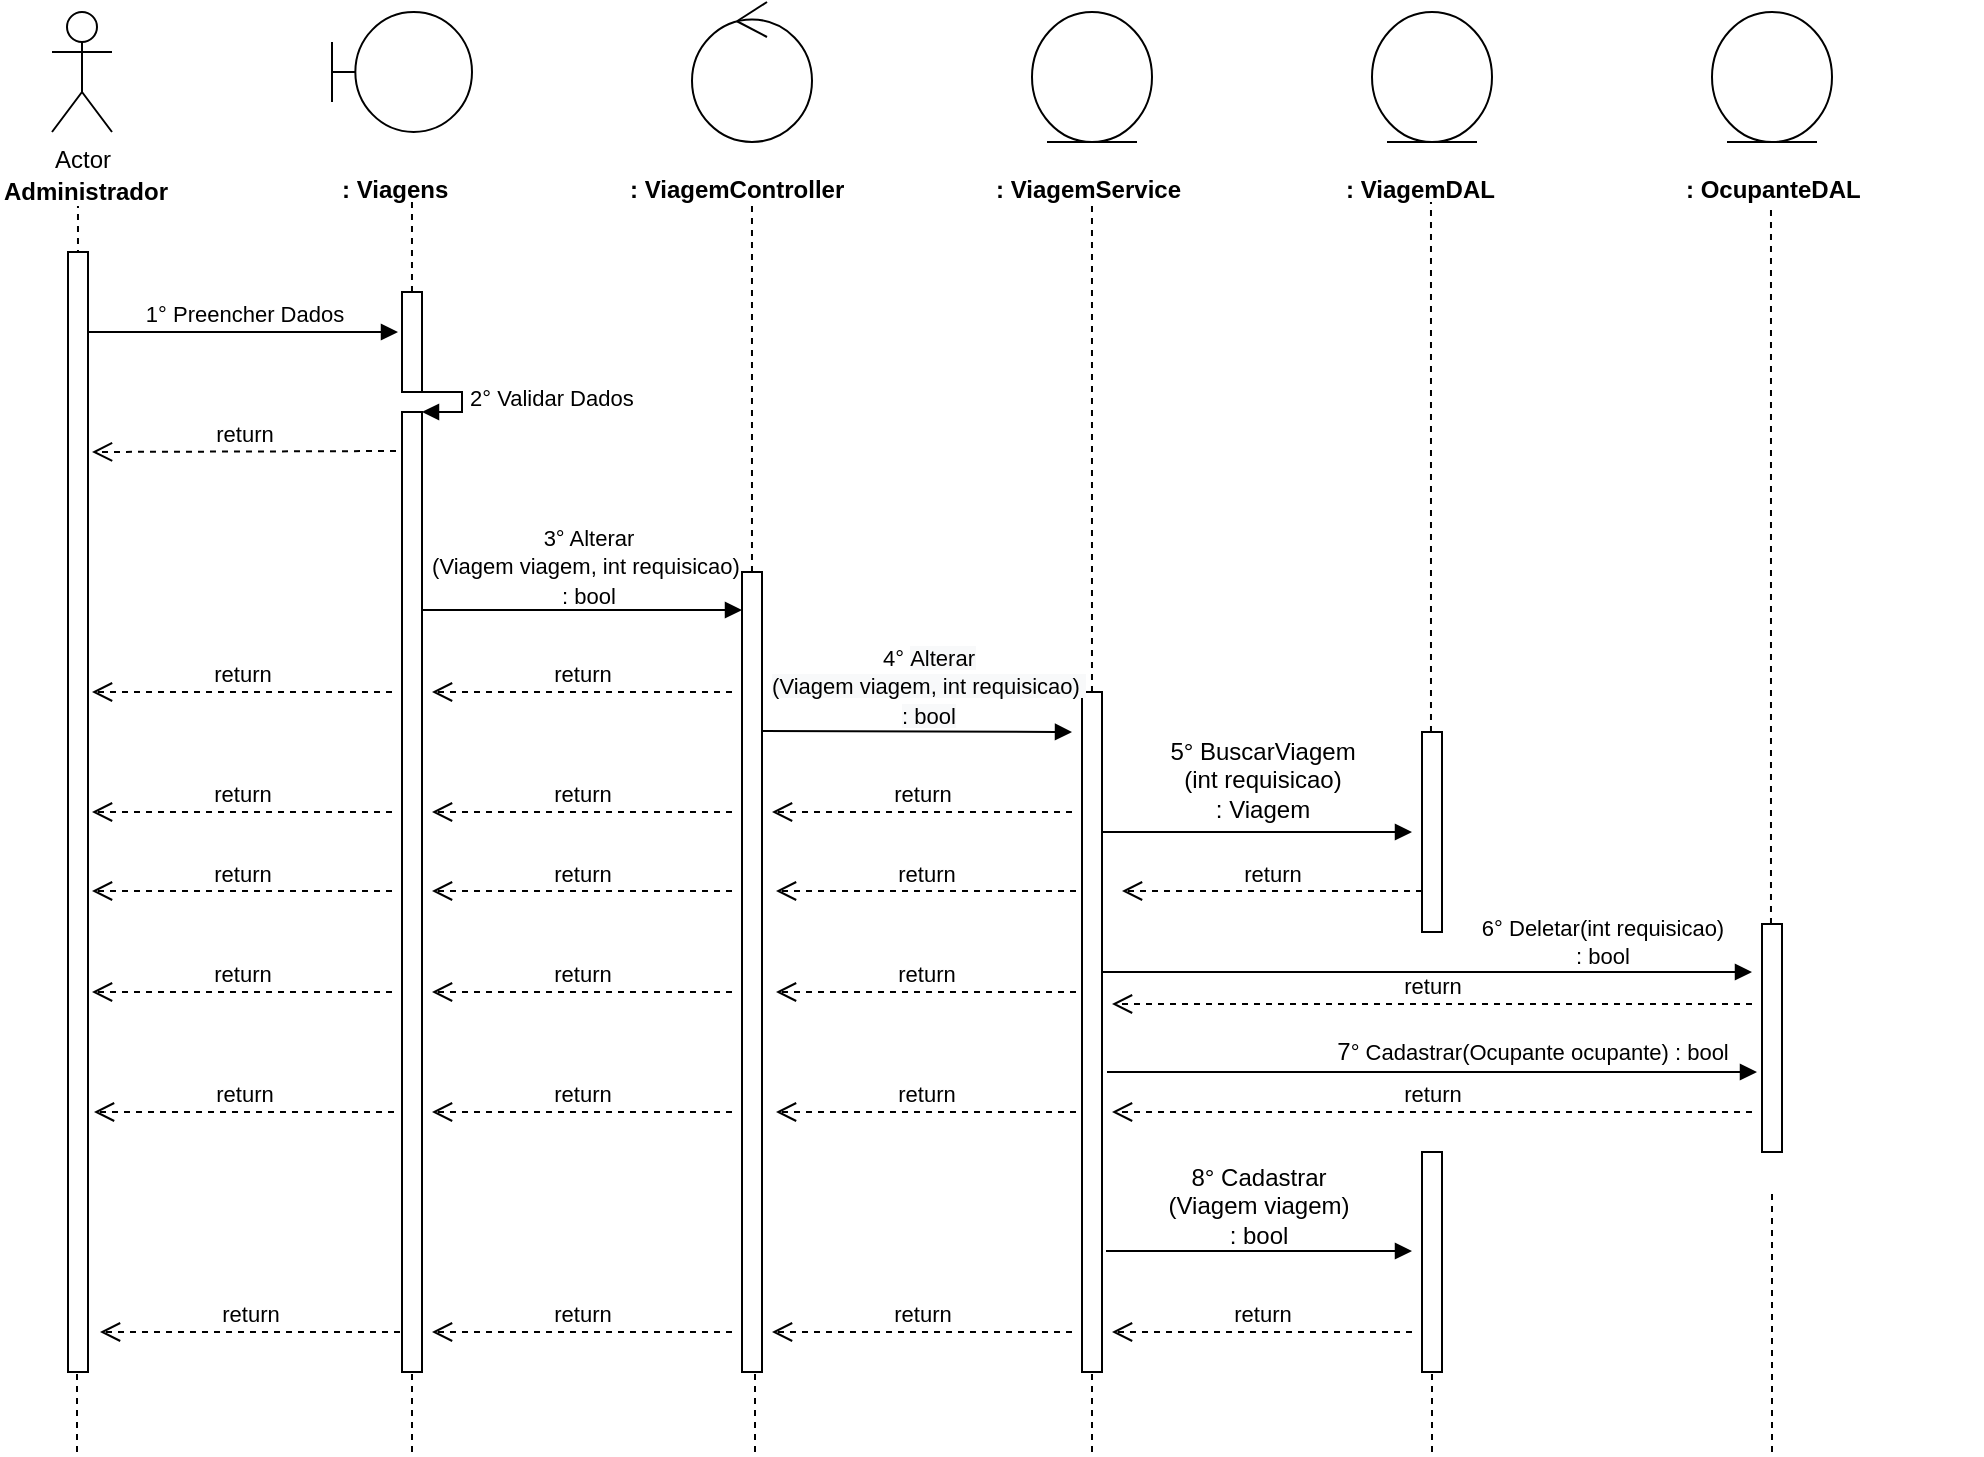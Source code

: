 <mxfile type="device" version="12.2.9" pages="1"><diagram id="5PIvMLJFDgbBGWH3Ssnq" name="Page-1"><mxGraphModel shadow="0" math="0" pageHeight="1169" pageWidth="827" pageScale="1" page="1" fold="1" arrows="1" connect="1" tooltips="1" guides="1" gridSize="10" grid="1" dy="599" dx="1038"><root><mxCell id="0"/><mxCell id="1" parent="0"/><mxCell id="0rl8sCd2smoYntP0GRUY-1" value="Actor" parent="1" vertex="1" style="shape=umlActor;verticalLabelPosition=bottom;labelBackgroundColor=#ffffff;verticalAlign=top;html=1;"><mxGeometry as="geometry" height="60" width="30" y="40" x="120"/></mxCell><mxCell id="0rl8sCd2smoYntP0GRUY-3" value="&lt;b&gt;Administrador&lt;/b&gt;" parent="1" vertex="1" style="text;html=1;resizable=0;points=[];autosize=1;align=left;verticalAlign=top;spacingTop=-4;"><mxGeometry as="geometry" height="20" width="100" y="120" x="94"/></mxCell><mxCell id="0rl8sCd2smoYntP0GRUY-4" value="" parent="1" style="endArrow=none;dashed=1;html=1;entryX=0.511;entryY=1.25;entryDx=0;entryDy=0;entryPerimeter=0;" edge="1"><mxGeometry as="geometry" height="50" width="50" relative="1"><mxPoint as="sourcePoint" y="480" x="133"/><mxPoint as="targetPoint" y="137" x="132.99"/></mxGeometry></mxCell><mxCell id="0rl8sCd2smoYntP0GRUY-8" value="" parent="1" vertex="1" style="shape=umlBoundary;whiteSpace=wrap;html=1;"><mxGeometry as="geometry" height="60" width="70" y="40" x="260"/></mxCell><mxCell id="0rl8sCd2smoYntP0GRUY-11" value="&lt;b&gt;: Viagens&lt;/b&gt;" parent="1" vertex="1" style="text;html=1;"><mxGeometry as="geometry" height="30" width="150" y="115" x="263"/></mxCell><mxCell id="0rl8sCd2smoYntP0GRUY-12" value="" parent="1" style="endArrow=none;dashed=1;html=1;entryX=0.511;entryY=1.25;entryDx=0;entryDy=0;entryPerimeter=0;" edge="1" source="0rl8sCd2smoYntP0GRUY-24"><mxGeometry as="geometry" height="50" width="50" relative="1"><mxPoint as="sourcePoint" y="480" x="300"/><mxPoint as="targetPoint" y="135" x="299.99"/></mxGeometry></mxCell><mxCell id="0rl8sCd2smoYntP0GRUY-13" value="" parent="1" vertex="1" style="ellipse;shape=umlControl;whiteSpace=wrap;html=1;"><mxGeometry as="geometry" height="70" width="60" y="35" x="440"/></mxCell><mxCell id="0rl8sCd2smoYntP0GRUY-14" value="&lt;b&gt;: ViagemController&lt;/b&gt;" parent="1" vertex="1" style="text;html=1;"><mxGeometry as="geometry" height="30" width="150" y="115" x="407"/></mxCell><mxCell id="0rl8sCd2smoYntP0GRUY-15" value="" parent="1" style="endArrow=none;dashed=1;html=1;entryX=0.511;entryY=1.25;entryDx=0;entryDy=0;entryPerimeter=0;" edge="1" source="0rl8sCd2smoYntP0GRUY-33"><mxGeometry as="geometry" height="50" width="50" relative="1"><mxPoint as="sourcePoint" y="480" x="470"/><mxPoint as="targetPoint" y="135" x="469.99"/></mxGeometry></mxCell><mxCell id="0rl8sCd2smoYntP0GRUY-16" value="" parent="1" vertex="1" style="ellipse;shape=umlEntity;whiteSpace=wrap;html=1;"><mxGeometry as="geometry" height="65" width="60" y="40" x="610"/></mxCell><mxCell id="0rl8sCd2smoYntP0GRUY-17" value="&lt;b&gt;: ViagemService&lt;/b&gt;" parent="1" vertex="1" style="text;html=1;"><mxGeometry as="geometry" height="30" width="150" y="115" x="590"/></mxCell><mxCell id="0rl8sCd2smoYntP0GRUY-18" value="" parent="1" vertex="1" style="ellipse;shape=umlEntity;whiteSpace=wrap;html=1;"><mxGeometry as="geometry" height="65" width="60" y="40" x="780"/></mxCell><mxCell id="0rl8sCd2smoYntP0GRUY-19" value="&lt;b&gt;: ViagemDAL&lt;/b&gt;" parent="1" vertex="1" style="text;html=1;"><mxGeometry as="geometry" height="30" width="150" y="115" x="765"/></mxCell><mxCell id="0rl8sCd2smoYntP0GRUY-20" value="" parent="1" style="endArrow=none;dashed=1;html=1;entryX=0.511;entryY=1.25;entryDx=0;entryDy=0;entryPerimeter=0;" edge="1" source="0rl8sCd2smoYntP0GRUY-40"><mxGeometry as="geometry" height="50" width="50" relative="1"><mxPoint as="sourcePoint" y="479" x="640"/><mxPoint as="targetPoint" y="134" x="639.99"/></mxGeometry></mxCell><mxCell id="0rl8sCd2smoYntP0GRUY-21" value="" parent="1" style="endArrow=none;dashed=1;html=1;entryX=0.511;entryY=1.25;entryDx=0;entryDy=0;entryPerimeter=0;" edge="1" source="0rl8sCd2smoYntP0GRUY-45"><mxGeometry as="geometry" height="50" width="50" relative="1"><mxPoint as="sourcePoint" y="480" x="809.5"/><mxPoint as="targetPoint" y="135" x="809.49"/></mxGeometry></mxCell><mxCell id="0rl8sCd2smoYntP0GRUY-22" value="1° Preencher Dados" parent="1" style="html=1;verticalAlign=bottom;endArrow=block;" edge="1" source="0rl8sCd2smoYntP0GRUY-37"><mxGeometry as="geometry" width="80" relative="1"><mxPoint as="sourcePoint" y="200" x="133"/><mxPoint as="targetPoint" y="200" x="293"/><mxPoint as="offset"/></mxGeometry></mxCell><mxCell id="0rl8sCd2smoYntP0GRUY-24" value="" parent="1" vertex="1" style="html=1;points=[];perimeter=orthogonalPerimeter;"><mxGeometry as="geometry" height="50" width="10" y="180" x="295"/></mxCell><mxCell id="0rl8sCd2smoYntP0GRUY-25" value="" parent="1" style="endArrow=none;dashed=1;html=1;entryX=0.511;entryY=1.25;entryDx=0;entryDy=0;entryPerimeter=0;" edge="1" source="0rl8sCd2smoYntP0GRUY-26" target="0rl8sCd2smoYntP0GRUY-24"><mxGeometry as="geometry" height="50" width="50" relative="1"><mxPoint as="sourcePoint" y="480" x="300"/><mxPoint as="targetPoint" y="135" x="299.99"/></mxGeometry></mxCell><mxCell id="0rl8sCd2smoYntP0GRUY-27" value="2° Validar Dados" parent="1" style="edgeStyle=orthogonalEdgeStyle;html=1;align=left;spacingLeft=2;endArrow=block;rounded=0;entryX=1;entryY=0;" edge="1" target="0rl8sCd2smoYntP0GRUY-26"><mxGeometry as="geometry" relative="1"><mxPoint as="sourcePoint" y="230" x="300"/><Array as="points"><mxPoint y="230" x="325"/></Array></mxGeometry></mxCell><mxCell id="0rl8sCd2smoYntP0GRUY-26" value="" parent="1" vertex="1" style="html=1;points=[];perimeter=orthogonalPerimeter;"><mxGeometry as="geometry" height="480" width="10" y="240" x="295"/></mxCell><mxCell id="0rl8sCd2smoYntP0GRUY-29" value="return" parent="1" style="html=1;verticalAlign=bottom;endArrow=open;dashed=1;endSize=8;" edge="1"><mxGeometry as="geometry" relative="1"><mxPoint as="sourcePoint" y="259.5" x="292"/><mxPoint as="targetPoint" y="260" x="140"/></mxGeometry></mxCell><mxCell id="0rl8sCd2smoYntP0GRUY-30" value="" parent="1" style="html=1;verticalAlign=bottom;endArrow=block;" edge="1"><mxGeometry as="geometry" width="80" relative="1"><mxPoint as="sourcePoint" y="339" x="305"/><mxPoint as="targetPoint" y="339" x="465"/></mxGeometry></mxCell><mxCell id="0rl8sCd2smoYntP0GRUY-31" value="&lt;div&gt;&lt;/div&gt;&lt;span style=&quot;font-size: 11px&quot;&gt;3° Alterar&lt;br&gt;(Viagem viagem, int requisicao)&amp;nbsp;&lt;br&gt;: bool&lt;/span&gt;" parent="1" vertex="1" style="text;html=1;resizable=0;points=[];autosize=1;align=center;verticalAlign=top;spacingTop=-4;"><mxGeometry as="geometry" height="40" width="170" y="293" x="303"/></mxCell><mxCell id="0rl8sCd2smoYntP0GRUY-33" value="" parent="1" vertex="1" style="html=1;points=[];perimeter=orthogonalPerimeter;"><mxGeometry as="geometry" height="400" width="10" y="320" x="465"/></mxCell><mxCell id="0rl8sCd2smoYntP0GRUY-35" value="return" parent="1" style="html=1;verticalAlign=bottom;endArrow=open;dashed=1;endSize=8;" edge="1"><mxGeometry as="geometry" relative="1"><mxPoint as="sourcePoint" y="380" x="460"/><mxPoint as="targetPoint" y="380" x="310"/></mxGeometry></mxCell><mxCell id="0rl8sCd2smoYntP0GRUY-36" value="return" parent="1" style="html=1;verticalAlign=bottom;endArrow=open;dashed=1;endSize=8;" edge="1"><mxGeometry as="geometry" relative="1"><mxPoint as="sourcePoint" y="380" x="290"/><mxPoint as="targetPoint" y="380" x="140"/></mxGeometry></mxCell><mxCell id="0rl8sCd2smoYntP0GRUY-37" value="" parent="1" vertex="1" style="html=1;points=[];perimeter=orthogonalPerimeter;"><mxGeometry as="geometry" height="560" width="10" y="160" x="128"/></mxCell><mxCell id="0rl8sCd2smoYntP0GRUY-39" value="" parent="1" style="html=1;verticalAlign=bottom;endArrow=block;" edge="1"><mxGeometry as="geometry" width="80" relative="1"><mxPoint as="sourcePoint" y="399.5" x="475"/><mxPoint as="targetPoint" y="400" x="630"/></mxGeometry></mxCell><mxCell id="0rl8sCd2smoYntP0GRUY-40" value="" parent="1" vertex="1" style="html=1;points=[];perimeter=orthogonalPerimeter;"><mxGeometry as="geometry" height="340" width="10" y="380" x="635"/></mxCell><mxCell id="0rl8sCd2smoYntP0GRUY-42" value="return" parent="1" style="html=1;verticalAlign=bottom;endArrow=open;dashed=1;endSize=8;" edge="1"><mxGeometry as="geometry" relative="1"><mxPoint as="sourcePoint" y="440" x="630"/><mxPoint as="targetPoint" y="440" x="480"/></mxGeometry></mxCell><mxCell id="0rl8sCd2smoYntP0GRUY-43" value="return" parent="1" style="html=1;verticalAlign=bottom;endArrow=open;dashed=1;endSize=8;" edge="1"><mxGeometry as="geometry" relative="1"><mxPoint as="sourcePoint" y="440" x="460"/><mxPoint as="targetPoint" y="440" x="310"/></mxGeometry></mxCell><mxCell id="0rl8sCd2smoYntP0GRUY-44" value="return" parent="1" style="html=1;verticalAlign=bottom;endArrow=open;dashed=1;endSize=8;" edge="1"><mxGeometry as="geometry" relative="1"><mxPoint as="sourcePoint" y="440" x="290"/><mxPoint as="targetPoint" y="440" x="140"/></mxGeometry></mxCell><mxCell id="0rl8sCd2smoYntP0GRUY-45" value="" parent="1" vertex="1" style="html=1;points=[];perimeter=orthogonalPerimeter;"><mxGeometry as="geometry" height="100" width="10" y="400" x="805"/></mxCell><mxCell id="0rl8sCd2smoYntP0GRUY-48" value="&lt;span style=&quot;text-align: left&quot;&gt;5° BuscarViagem&lt;br&gt;(int requisicao)&lt;br&gt;: Viagem&lt;/span&gt;" parent="1" vertex="1" style="text;html=1;resizable=0;points=[];autosize=1;align=center;verticalAlign=top;spacingTop=-4;"><mxGeometry as="geometry" height="40" width="110" y="400" x="670"/></mxCell><mxCell id="0rl8sCd2smoYntP0GRUY-49" value="" parent="1" style="html=1;verticalAlign=bottom;endArrow=block;" edge="1"><mxGeometry as="geometry" width="80" relative="1"><mxPoint as="sourcePoint" y="450" x="645"/><mxPoint as="targetPoint" y="450" x="800"/></mxGeometry></mxCell><mxCell id="0rl8sCd2smoYntP0GRUY-50" value="return" parent="1" style="html=1;verticalAlign=bottom;endArrow=open;dashed=1;endSize=8;" edge="1"><mxGeometry as="geometry" relative="1"><mxPoint as="sourcePoint" y="479.5" x="805"/><mxPoint as="targetPoint" y="479.5" x="655"/></mxGeometry></mxCell><mxCell id="0rl8sCd2smoYntP0GRUY-51" value="return" parent="1" style="html=1;verticalAlign=bottom;endArrow=open;dashed=1;endSize=8;" edge="1"><mxGeometry as="geometry" relative="1"><mxPoint as="sourcePoint" y="479.5" x="632"/><mxPoint as="targetPoint" y="479.5" x="482"/></mxGeometry></mxCell><mxCell id="0rl8sCd2smoYntP0GRUY-52" value="return" parent="1" style="html=1;verticalAlign=bottom;endArrow=open;dashed=1;endSize=8;" edge="1"><mxGeometry as="geometry" relative="1"><mxPoint as="sourcePoint" y="479.5" x="460"/><mxPoint as="targetPoint" y="479.5" x="310"/></mxGeometry></mxCell><mxCell id="0rl8sCd2smoYntP0GRUY-53" value="return" parent="1" style="html=1;verticalAlign=bottom;endArrow=open;dashed=1;endSize=8;" edge="1"><mxGeometry as="geometry" relative="1"><mxPoint as="sourcePoint" y="479.5" x="290"/><mxPoint as="targetPoint" y="479.5" x="140"/></mxGeometry></mxCell><mxCell id="0rl8sCd2smoYntP0GRUY-57" value="return" parent="1" style="html=1;verticalAlign=bottom;endArrow=open;dashed=1;endSize=8;" edge="1"><mxGeometry as="geometry" relative="1"><mxPoint as="sourcePoint" y="530" x="632"/><mxPoint as="targetPoint" y="530" x="482"/></mxGeometry></mxCell><mxCell id="0rl8sCd2smoYntP0GRUY-58" value="return" parent="1" style="html=1;verticalAlign=bottom;endArrow=open;dashed=1;endSize=8;" edge="1"><mxGeometry as="geometry" relative="1"><mxPoint as="sourcePoint" y="530" x="460"/><mxPoint as="targetPoint" y="530" x="310"/></mxGeometry></mxCell><mxCell id="0rl8sCd2smoYntP0GRUY-59" value="return" parent="1" style="html=1;verticalAlign=bottom;endArrow=open;dashed=1;endSize=8;" edge="1"><mxGeometry as="geometry" relative="1"><mxPoint as="sourcePoint" y="530" x="290"/><mxPoint as="targetPoint" y="530" x="140"/></mxGeometry></mxCell><mxCell id="0rl8sCd2smoYntP0GRUY-60" value="" parent="1" style="endArrow=none;dashed=1;html=1;" edge="1"><mxGeometry as="geometry" height="50" width="50" relative="1"><mxPoint as="sourcePoint" y="760" x="132.5"/><mxPoint as="targetPoint" y="720" x="132.5"/></mxGeometry></mxCell><mxCell id="0rl8sCd2smoYntP0GRUY-61" value="" parent="1" style="endArrow=none;dashed=1;html=1;" edge="1"><mxGeometry as="geometry" height="50" width="50" relative="1"><mxPoint as="sourcePoint" y="760" x="300"/><mxPoint as="targetPoint" y="720" x="300"/></mxGeometry></mxCell><mxCell id="0rl8sCd2smoYntP0GRUY-62" value="" parent="1" style="endArrow=none;dashed=1;html=1;" edge="1"><mxGeometry as="geometry" height="50" width="50" relative="1"><mxPoint as="sourcePoint" y="760" x="471.5"/><mxPoint as="targetPoint" y="720" x="471.5"/></mxGeometry></mxCell><mxCell id="0rl8sCd2smoYntP0GRUY-63" value="" parent="1" style="endArrow=none;dashed=1;html=1;" edge="1"><mxGeometry as="geometry" height="50" width="50" relative="1"><mxPoint as="sourcePoint" y="760" x="640"/><mxPoint as="targetPoint" y="720" x="640"/></mxGeometry></mxCell><mxCell id="0rl8sCd2smoYntP0GRUY-64" value="" parent="1" style="endArrow=none;dashed=1;html=1;" edge="1"><mxGeometry as="geometry" height="50" width="50" relative="1"><mxPoint as="sourcePoint" y="760" x="810"/><mxPoint as="targetPoint" y="720" x="810"/></mxGeometry></mxCell><mxCell id="72MRdmhC9TSm1KXuZgnh-1" value="&lt;div&gt;&lt;/div&gt;&lt;span style=&quot;font-size: 11px&quot;&gt;4° &lt;span style=&quot;display: inline ; float: none ; background-color: rgb(248 , 249 , 250) ; color: rgb(0 , 0 , 0) ; font-family: &amp;#34;helvetica&amp;#34; ; font-size: 11px ; font-style: normal ; font-variant: normal ; font-weight: 400 ; letter-spacing: normal ; text-align: center ; text-decoration: none ; text-indent: 0px ; text-transform: none ; white-space: nowrap ; word-spacing: 0px&quot;&gt;Alterar&lt;/span&gt;&lt;br style=&quot;color: rgb(0 , 0 , 0) ; font-family: &amp;#34;helvetica&amp;#34; ; font-size: 11px ; font-style: normal ; font-variant: normal ; font-weight: 400 ; letter-spacing: normal ; text-align: center ; text-decoration: none ; text-indent: 0px ; text-transform: none ; white-space: nowrap ; word-spacing: 0px&quot;&gt;&lt;span style=&quot;display: inline ; float: none ; background-color: rgb(248 , 249 , 250) ; color: rgb(0 , 0 , 0) ; font-family: &amp;#34;helvetica&amp;#34; ; font-size: 11px ; font-style: normal ; font-variant: normal ; font-weight: 400 ; letter-spacing: normal ; text-align: center ; text-decoration: none ; text-indent: 0px ; text-transform: none ; white-space: nowrap ; word-spacing: 0px&quot;&gt;(Viagem viagem, int requisicao)&amp;nbsp;&lt;/span&gt;&lt;br style=&quot;color: rgb(0 , 0 , 0) ; font-family: &amp;#34;helvetica&amp;#34; ; font-size: 11px ; font-style: normal ; font-variant: normal ; font-weight: 400 ; letter-spacing: normal ; text-align: center ; text-decoration: none ; text-indent: 0px ; text-transform: none ; white-space: nowrap ; word-spacing: 0px&quot;&gt;&lt;span style=&quot;display: inline ; float: none ; background-color: rgb(248 , 249 , 250) ; color: rgb(0 , 0 , 0) ; font-family: &amp;#34;helvetica&amp;#34; ; font-size: 11px ; font-style: normal ; font-variant: normal ; font-weight: 400 ; letter-spacing: normal ; text-align: center ; text-decoration: none ; text-indent: 0px ; text-transform: none ; white-space: nowrap ; word-spacing: 0px&quot;&gt;: bool&lt;/span&gt;&lt;/span&gt;" parent="1" vertex="1" style="text;html=1;resizable=0;points=[];autosize=1;align=center;verticalAlign=top;spacingTop=-4;"><mxGeometry as="geometry" height="40" width="170" y="353" x="473"/></mxCell><mxCell id="72MRdmhC9TSm1KXuZgnh-6" value="&lt;div&gt;&lt;/div&gt;&lt;span style=&quot;font-size: 11px&quot;&gt;6°&amp;nbsp;Deletar(int requisicao)&lt;br&gt;: bool&lt;br&gt;&lt;/span&gt;" parent="1" vertex="1" style="text;html=1;resizable=0;points=[];autosize=1;align=center;verticalAlign=top;spacingTop=-4;"><mxGeometry as="geometry" height="30" width="140" y="488" x="825"/></mxCell><mxCell id="72MRdmhC9TSm1KXuZgnh-7" value="" parent="1" vertex="1" style="ellipse;shape=umlEntity;whiteSpace=wrap;html=1;"><mxGeometry as="geometry" height="65" width="60" y="40" x="950"/></mxCell><mxCell id="72MRdmhC9TSm1KXuZgnh-8" value="&lt;b&gt;: OcupanteDAL&lt;/b&gt;" parent="1" vertex="1" style="text;html=1;"><mxGeometry as="geometry" height="30" width="150" y="115" x="935"/></mxCell><mxCell id="72MRdmhC9TSm1KXuZgnh-9" value="" parent="1" style="endArrow=none;dashed=1;html=1;entryX=0.511;entryY=1.25;entryDx=0;entryDy=0;entryPerimeter=0;" edge="1" source="72MRdmhC9TSm1KXuZgnh-13"><mxGeometry as="geometry" height="50" width="50" relative="1"><mxPoint as="sourcePoint" y="640" x="979"/><mxPoint as="targetPoint" y="137" x="979.49"/></mxGeometry></mxCell><mxCell id="72MRdmhC9TSm1KXuZgnh-12" value="" parent="1" style="html=1;verticalAlign=bottom;endArrow=block;" edge="1"><mxGeometry as="geometry" width="80" relative="1"><mxPoint as="sourcePoint" y="520" x="645"/><mxPoint as="targetPoint" y="520" x="970"/></mxGeometry></mxCell><mxCell id="72MRdmhC9TSm1KXuZgnh-13" value="" parent="1" vertex="1" style="html=1;points=[];perimeter=orthogonalPerimeter;"><mxGeometry as="geometry" height="114" width="10" y="496" x="975"/></mxCell><mxCell id="72MRdmhC9TSm1KXuZgnh-15" value="return" parent="1" style="html=1;verticalAlign=bottom;endArrow=open;dashed=1;endSize=8;" edge="1"><mxGeometry as="geometry" relative="1"><mxPoint as="sourcePoint" y="536" x="970"/><mxPoint as="targetPoint" y="536" x="650"/></mxGeometry></mxCell><mxCell id="72MRdmhC9TSm1KXuZgnh-16" value="" parent="1" vertex="1" style="html=1;points=[];perimeter=orthogonalPerimeter;"><mxGeometry as="geometry" height="110" width="10" y="610" x="805"/></mxCell><mxCell id="72MRdmhC9TSm1KXuZgnh-18" value="&lt;div&gt;8° Cadastrar&lt;/div&gt;&lt;div&gt;(Viagem viagem)&lt;/div&gt;&lt;div&gt; : bool&lt;br&gt;&lt;/div&gt;" parent="1" vertex="1" style="text;html=1;resizable=0;points=[];autosize=1;align=center;verticalAlign=top;spacingTop=-4;"><mxGeometry as="geometry" height="40" width="110" y="613" x="668"/></mxCell><mxCell id="72MRdmhC9TSm1KXuZgnh-19" value="" parent="1" style="html=1;verticalAlign=bottom;endArrow=block;" edge="1"><mxGeometry as="geometry" width="80" relative="1"><mxPoint as="sourcePoint" y="659.5" x="647"/><mxPoint as="targetPoint" y="659.5" x="800"/></mxGeometry></mxCell><mxCell id="72MRdmhC9TSm1KXuZgnh-20" value="return" parent="1" style="html=1;verticalAlign=bottom;endArrow=open;dashed=1;endSize=8;" edge="1"><mxGeometry as="geometry" relative="1"><mxPoint as="sourcePoint" y="700" x="800"/><mxPoint as="targetPoint" y="700" x="650"/></mxGeometry></mxCell><mxCell id="72MRdmhC9TSm1KXuZgnh-21" value="return" parent="1" style="html=1;verticalAlign=bottom;endArrow=open;dashed=1;endSize=8;" edge="1"><mxGeometry as="geometry" relative="1"><mxPoint as="sourcePoint" y="700" x="630"/><mxPoint as="targetPoint" y="700" x="480"/></mxGeometry></mxCell><mxCell id="72MRdmhC9TSm1KXuZgnh-22" value="return" parent="1" style="html=1;verticalAlign=bottom;endArrow=open;dashed=1;endSize=8;" edge="1"><mxGeometry as="geometry" relative="1"><mxPoint as="sourcePoint" y="700" x="460.0"/><mxPoint as="targetPoint" y="700" x="310.0"/></mxGeometry></mxCell><mxCell id="72MRdmhC9TSm1KXuZgnh-23" value="return" parent="1" style="html=1;verticalAlign=bottom;endArrow=open;dashed=1;endSize=8;" edge="1"><mxGeometry as="geometry" relative="1"><mxPoint as="sourcePoint" y="700" x="294"/><mxPoint as="targetPoint" y="700" x="144"/></mxGeometry></mxCell><mxCell id="72MRdmhC9TSm1KXuZgnh-25" value="" parent="1" style="endArrow=none;dashed=1;html=1;" edge="1"><mxGeometry as="geometry" height="50" width="50" relative="1"><mxPoint as="sourcePoint" y="760" x="980"/><mxPoint as="targetPoint" y="630" x="980"/></mxGeometry></mxCell><mxCell id="0OWmPNF_hLzoDCb9HwhR-3" value="" parent="1" style="html=1;verticalAlign=bottom;endArrow=block;" edge="1"><mxGeometry as="geometry" width="80" relative="1"><mxPoint as="sourcePoint" y="570" x="647.5"/><mxPoint as="targetPoint" y="570" x="972.5"/></mxGeometry></mxCell><mxCell id="0OWmPNF_hLzoDCb9HwhR-4" value="return" parent="1" style="html=1;verticalAlign=bottom;endArrow=open;dashed=1;endSize=8;" edge="1"><mxGeometry as="geometry" relative="1"><mxPoint as="sourcePoint" y="590" x="970"/><mxPoint as="targetPoint" y="590" x="650"/></mxGeometry></mxCell><mxCell id="0OWmPNF_hLzoDCb9HwhR-5" value="return" parent="1" style="html=1;verticalAlign=bottom;endArrow=open;dashed=1;endSize=8;" edge="1"><mxGeometry as="geometry" relative="1"><mxPoint as="sourcePoint" y="590" x="632"/><mxPoint as="targetPoint" y="590" x="482"/></mxGeometry></mxCell><mxCell id="0OWmPNF_hLzoDCb9HwhR-6" value="return" parent="1" style="html=1;verticalAlign=bottom;endArrow=open;dashed=1;endSize=8;" edge="1"><mxGeometry as="geometry" relative="1"><mxPoint as="sourcePoint" y="590" x="460"/><mxPoint as="targetPoint" y="590" x="310"/></mxGeometry></mxCell><mxCell id="0OWmPNF_hLzoDCb9HwhR-7" value="return" parent="1" style="html=1;verticalAlign=bottom;endArrow=open;dashed=1;endSize=8;" edge="1"><mxGeometry as="geometry" relative="1"><mxPoint as="sourcePoint" y="590" x="291"/><mxPoint as="targetPoint" y="590" x="141"/></mxGeometry></mxCell><mxCell id="0OWmPNF_hLzoDCb9HwhR-9" value="&lt;div&gt;&lt;/div&gt;7&lt;span style=&quot;font-size: 11px&quot;&gt;°&amp;nbsp;Cadastrar(Ocupante ocupante) : bool&lt;br&gt;&lt;/span&gt;" parent="1" vertex="1" style="text;html=1;resizable=0;points=[];autosize=1;align=center;verticalAlign=top;spacingTop=-4;"><mxGeometry as="geometry" height="20" width="210" y="550" x="755"/></mxCell></root></mxGraphModel></diagram></mxfile>